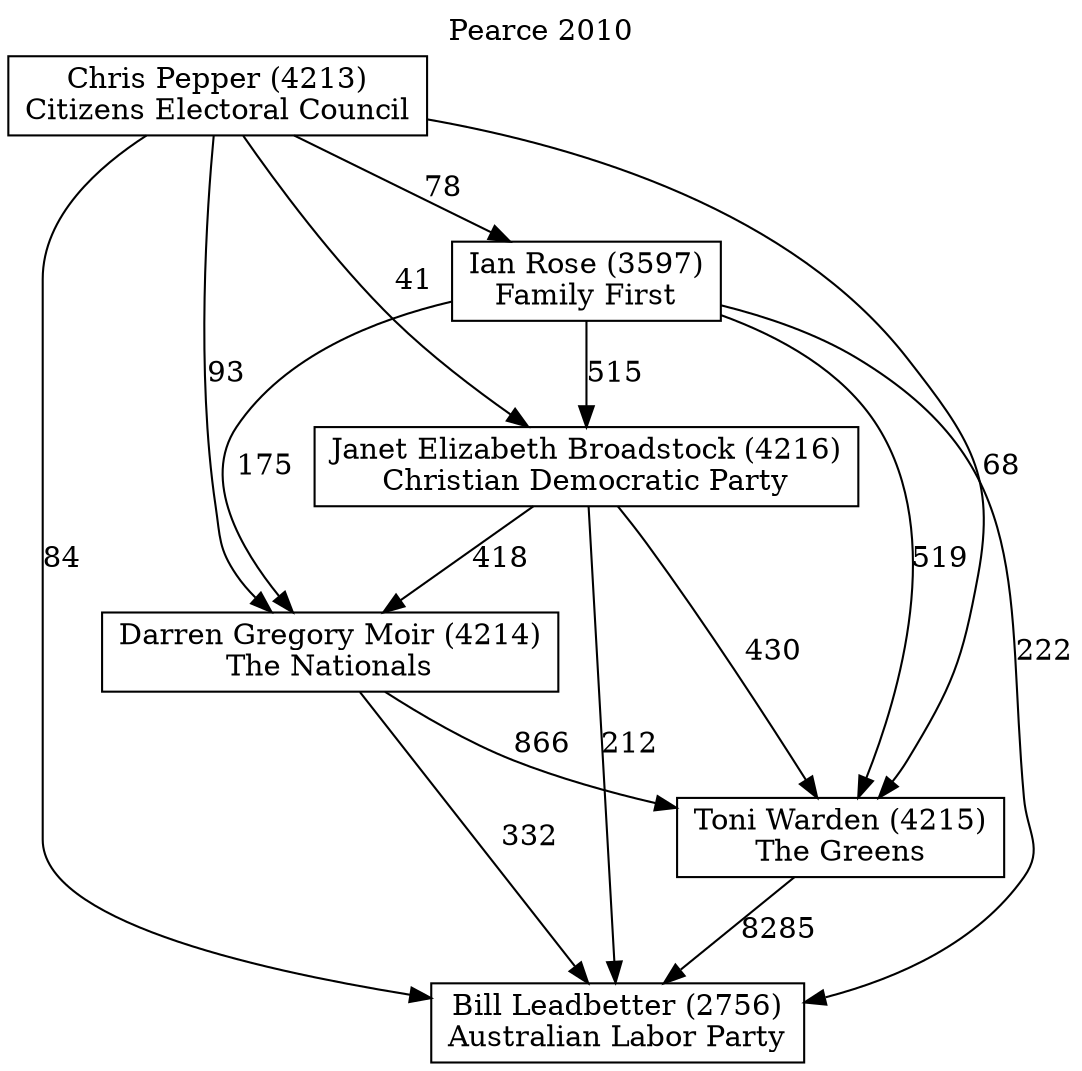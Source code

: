 // House preference flow
digraph "Bill Leadbetter (2756)_Pearce_2010" {
	graph [label="Pearce 2010" labelloc=t mclimit=10]
	node [shape=box]
	"Bill Leadbetter (2756)" [label="Bill Leadbetter (2756)
Australian Labor Party"]
	"Chris Pepper (4213)" [label="Chris Pepper (4213)
Citizens Electoral Council"]
	"Darren Gregory Moir (4214)" [label="Darren Gregory Moir (4214)
The Nationals"]
	"Ian Rose (3597)" [label="Ian Rose (3597)
Family First"]
	"Janet Elizabeth Broadstock (4216)" [label="Janet Elizabeth Broadstock (4216)
Christian Democratic Party"]
	"Toni Warden (4215)" [label="Toni Warden (4215)
The Greens"]
	"Chris Pepper (4213)" -> "Bill Leadbetter (2756)" [label=84]
	"Chris Pepper (4213)" -> "Darren Gregory Moir (4214)" [label=93]
	"Chris Pepper (4213)" -> "Ian Rose (3597)" [label=78]
	"Chris Pepper (4213)" -> "Janet Elizabeth Broadstock (4216)" [label=41]
	"Chris Pepper (4213)" -> "Toni Warden (4215)" [label=68]
	"Darren Gregory Moir (4214)" -> "Bill Leadbetter (2756)" [label=332]
	"Darren Gregory Moir (4214)" -> "Toni Warden (4215)" [label=866]
	"Ian Rose (3597)" -> "Bill Leadbetter (2756)" [label=222]
	"Ian Rose (3597)" -> "Darren Gregory Moir (4214)" [label=175]
	"Ian Rose (3597)" -> "Janet Elizabeth Broadstock (4216)" [label=515]
	"Ian Rose (3597)" -> "Toni Warden (4215)" [label=519]
	"Janet Elizabeth Broadstock (4216)" -> "Bill Leadbetter (2756)" [label=212]
	"Janet Elizabeth Broadstock (4216)" -> "Darren Gregory Moir (4214)" [label=418]
	"Janet Elizabeth Broadstock (4216)" -> "Toni Warden (4215)" [label=430]
	"Toni Warden (4215)" -> "Bill Leadbetter (2756)" [label=8285]
}
